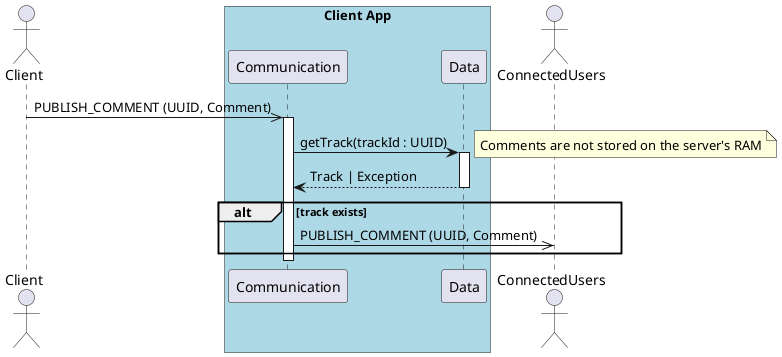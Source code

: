 @startuml 4.2. User add a comment to a music (server side)

actor Client as client

box "Client App" #LightBlue
    participant Communication as com
    participant Data as data
end box

actor ConnectedUsers as connected

client ->> com : PUBLISH_COMMENT (UUID, Comment)

activate com

com -> data++ : getTrack(trackId : UUID)
note right : Comments are not stored on the server's RAM 
return Track | Exception

alt track exists
    com ->> connected : PUBLISH_COMMENT (UUID, Comment)
end

deactivate com

@enduml
